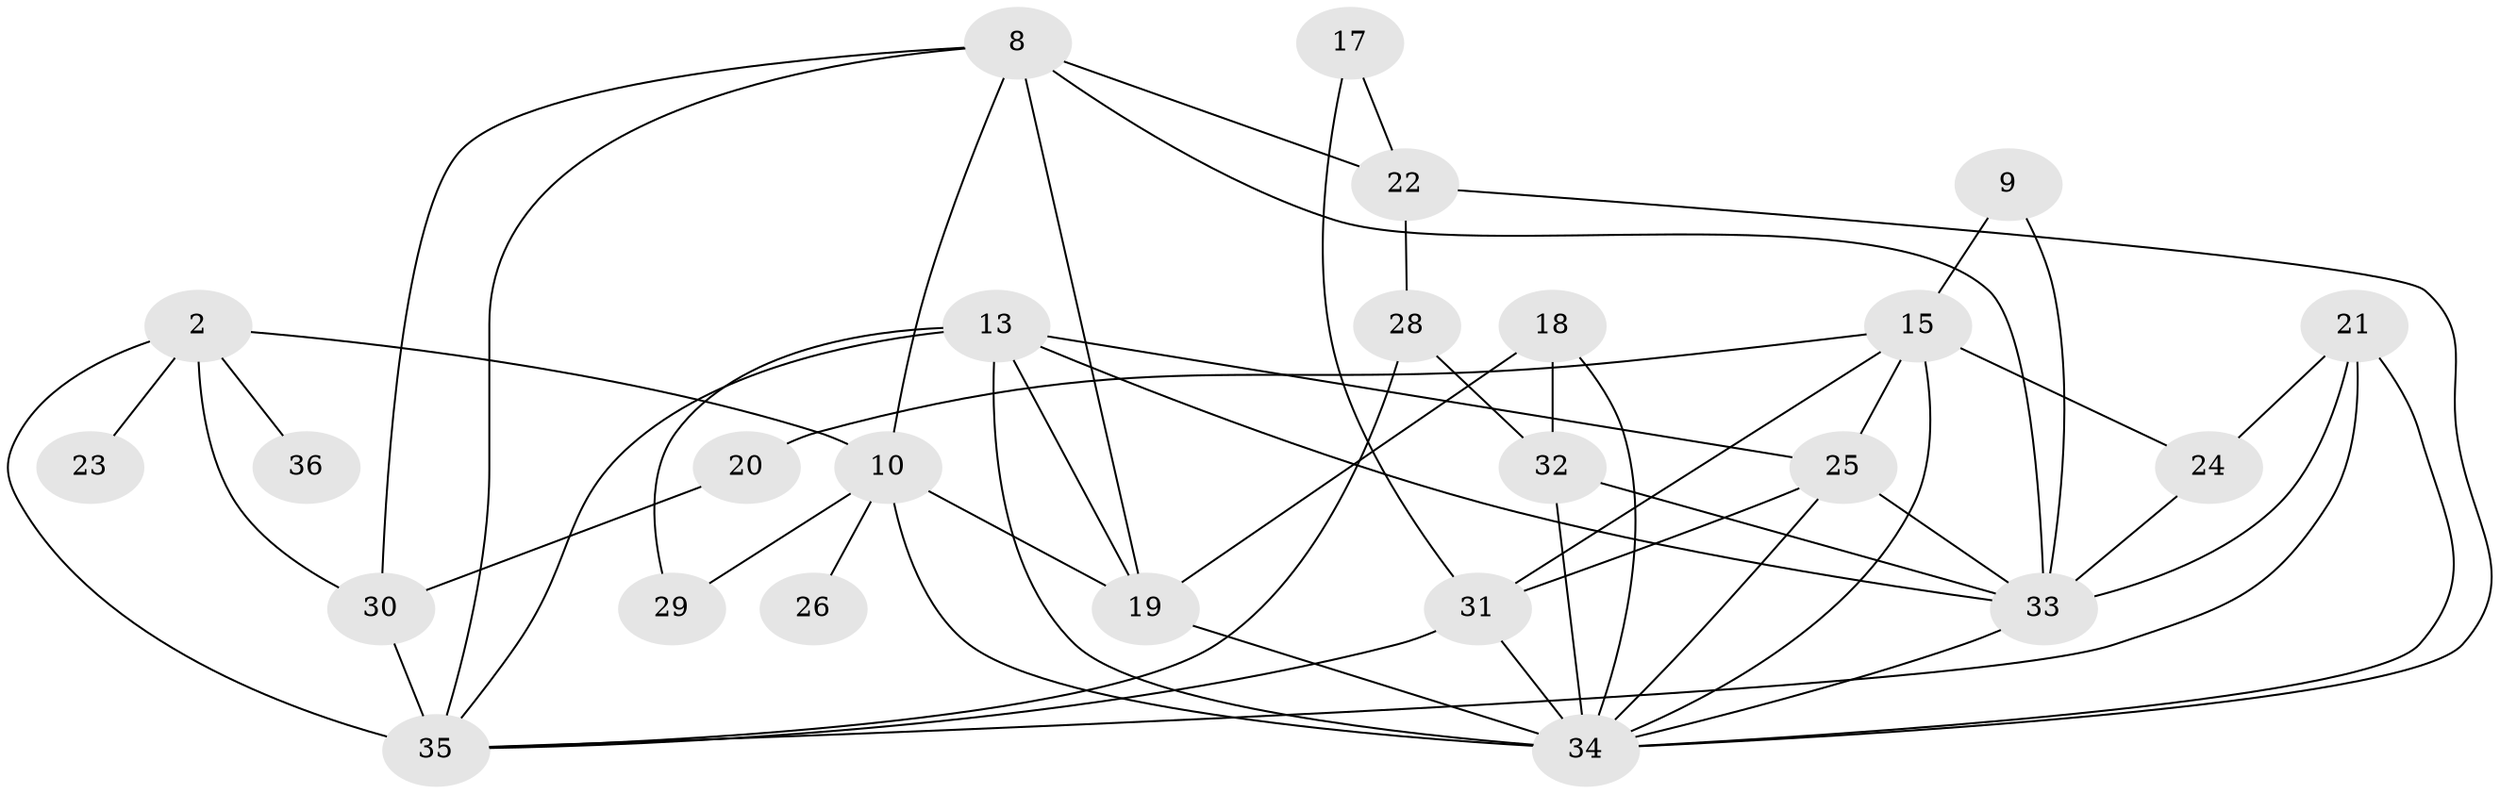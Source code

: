 // original degree distribution, {2: 0.2689075630252101, 4: 0.17647058823529413, 0: 0.08403361344537816, 1: 0.15966386554621848, 3: 0.226890756302521, 7: 0.025210084033613446, 6: 0.01680672268907563, 5: 0.04201680672268908}
// Generated by graph-tools (version 1.1) at 2025/35/03/04/25 23:35:51]
// undirected, 25 vertices, 53 edges
graph export_dot {
  node [color=gray90,style=filled];
  2;
  8;
  9;
  10;
  13;
  15;
  17;
  18;
  19;
  20;
  21;
  22;
  23;
  24;
  25;
  26;
  28;
  29;
  30;
  31;
  32;
  33;
  34;
  35;
  36;
  2 -- 10 [weight=1.0];
  2 -- 23 [weight=2.0];
  2 -- 30 [weight=3.0];
  2 -- 35 [weight=1.0];
  2 -- 36 [weight=1.0];
  8 -- 10 [weight=1.0];
  8 -- 19 [weight=1.0];
  8 -- 22 [weight=1.0];
  8 -- 30 [weight=1.0];
  8 -- 33 [weight=1.0];
  8 -- 35 [weight=1.0];
  9 -- 15 [weight=1.0];
  9 -- 33 [weight=1.0];
  10 -- 19 [weight=1.0];
  10 -- 26 [weight=1.0];
  10 -- 29 [weight=1.0];
  10 -- 34 [weight=2.0];
  13 -- 19 [weight=1.0];
  13 -- 25 [weight=1.0];
  13 -- 29 [weight=2.0];
  13 -- 33 [weight=2.0];
  13 -- 34 [weight=2.0];
  13 -- 35 [weight=1.0];
  15 -- 20 [weight=1.0];
  15 -- 24 [weight=2.0];
  15 -- 25 [weight=1.0];
  15 -- 31 [weight=1.0];
  15 -- 34 [weight=1.0];
  17 -- 22 [weight=1.0];
  17 -- 31 [weight=1.0];
  18 -- 19 [weight=1.0];
  18 -- 32 [weight=1.0];
  18 -- 34 [weight=1.0];
  19 -- 34 [weight=1.0];
  20 -- 30 [weight=2.0];
  21 -- 24 [weight=1.0];
  21 -- 33 [weight=1.0];
  21 -- 34 [weight=1.0];
  21 -- 35 [weight=1.0];
  22 -- 28 [weight=1.0];
  22 -- 34 [weight=1.0];
  24 -- 33 [weight=1.0];
  25 -- 31 [weight=2.0];
  25 -- 33 [weight=1.0];
  25 -- 34 [weight=1.0];
  28 -- 32 [weight=2.0];
  28 -- 35 [weight=1.0];
  30 -- 35 [weight=4.0];
  31 -- 34 [weight=1.0];
  31 -- 35 [weight=1.0];
  32 -- 33 [weight=1.0];
  32 -- 34 [weight=3.0];
  33 -- 34 [weight=1.0];
}
